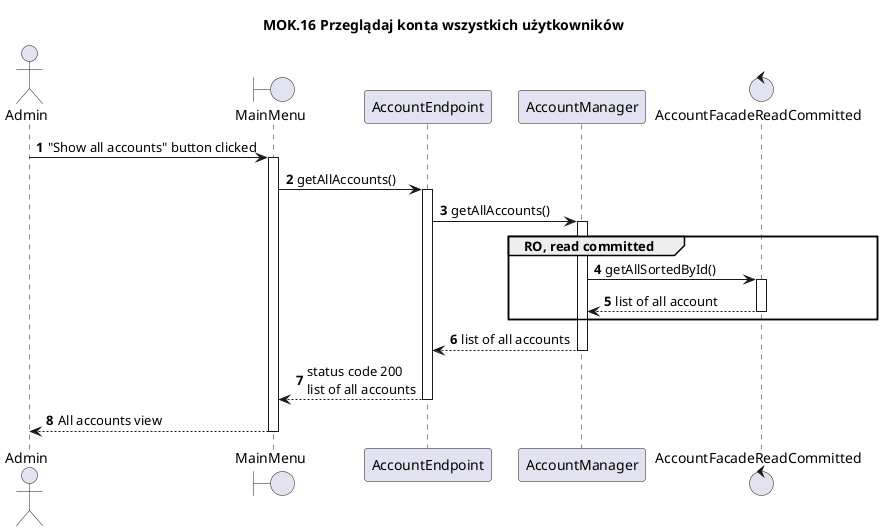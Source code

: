 @startuml
title MOK.16 Przeglądaj konta wszystkich użytkowników
autoactivate on
actor Admin
boundary MainMenu
participant AccountEndpoint
participant AccountManager
control AccountFacadeReadCommitted
autonumber
    Admin -> MainMenu: "Show all accounts" button clicked
        MainMenu -> AccountEndpoint: getAllAccounts()
                AccountEndpoint -> AccountManager: getAllAccounts()
                group RO, read committed
                    AccountManager -> AccountFacadeReadCommitted: getAllSortedById()
                    return list of all account
                end
                return list of all accounts
       return status code 200\nlist of all accounts
     return All accounts view
@enduml